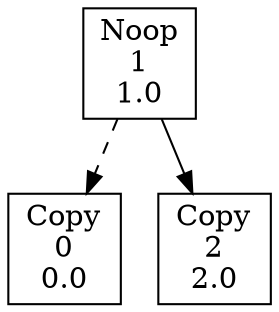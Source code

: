 digraph dataflow {
node [shape = box, label="Copy\n0\n0.0"]; Mem_0;
node [shape = box, label="Noop\n1\n1.0"]; Mem_1;
node [shape = box, label="Copy\n2\n2.0"]; Mem_2;

#Arcs:

edge[style=dashed, dir=forward arrowhead="normal" contraint="True"]; Mem_1 -> Mem_0;
edge[style=solid, dir=forward arrowhead="normal" contraint="False"]; Mem_1 -> Mem_2;
}
